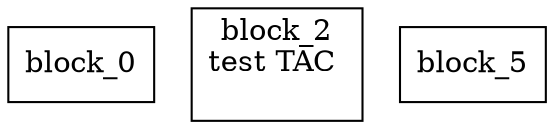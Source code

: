 digraph G {
node [shape = box];
block_0 [label="block_0"];
block_2 [label="block_2
test TAC 

"];
block_5 [label="block_5"];
}
